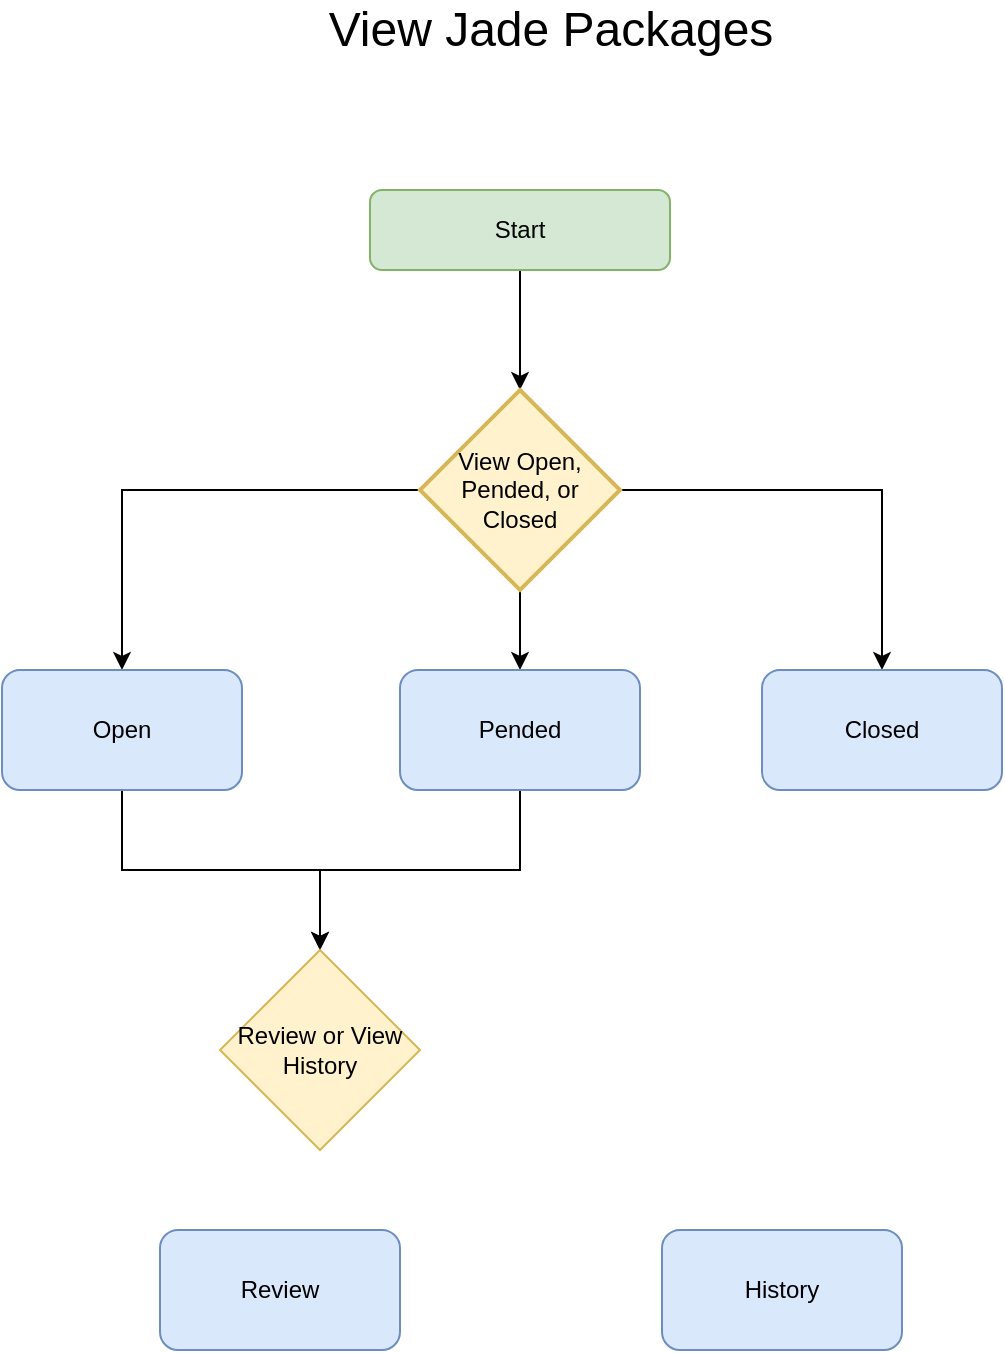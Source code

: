 <mxfile version="14.4.3" type="github">
  <diagram id="C5RBs43oDa-KdzZeNtuy" name="Page-1">
    <mxGraphModel dx="1426" dy="737" grid="1" gridSize="10" guides="1" tooltips="1" connect="1" arrows="1" fold="1" page="1" pageScale="1" pageWidth="827" pageHeight="1169" math="0" shadow="0">
      <root>
        <mxCell id="WIyWlLk6GJQsqaUBKTNV-0" />
        <mxCell id="WIyWlLk6GJQsqaUBKTNV-1" parent="WIyWlLk6GJQsqaUBKTNV-0" />
        <mxCell id="p7kULaYef-mVd5IsEo5U-7" style="edgeStyle=orthogonalEdgeStyle;rounded=0;orthogonalLoop=1;jettySize=auto;html=1;exitX=0.5;exitY=1;exitDx=0;exitDy=0;" edge="1" parent="WIyWlLk6GJQsqaUBKTNV-1" source="WIyWlLk6GJQsqaUBKTNV-3" target="p7kULaYef-mVd5IsEo5U-0">
          <mxGeometry relative="1" as="geometry" />
        </mxCell>
        <UserObject label="Start" link="/app/packages" id="WIyWlLk6GJQsqaUBKTNV-3">
          <mxCell style="rounded=1;whiteSpace=wrap;html=1;fontSize=12;glass=0;strokeWidth=1;shadow=0;fillColor=#d5e8d4;strokeColor=#82b366;" parent="WIyWlLk6GJQsqaUBKTNV-1" vertex="1">
            <mxGeometry x="324" y="140" width="150" height="40" as="geometry" />
          </mxCell>
        </UserObject>
        <mxCell id="i8LHyfqBCvH4AaGKe-vy-9" value="&lt;font style=&quot;font-size: 24px&quot;&gt;View Jade Packages&lt;/font&gt;" style="text;html=1;align=center;verticalAlign=middle;resizable=0;points=[];autosize=1;" parent="WIyWlLk6GJQsqaUBKTNV-1" vertex="1">
          <mxGeometry x="294" y="50" width="240" height="20" as="geometry" />
        </mxCell>
        <mxCell id="p7kULaYef-mVd5IsEo5U-4" style="edgeStyle=orthogonalEdgeStyle;rounded=0;orthogonalLoop=1;jettySize=auto;html=1;exitX=0;exitY=0.5;exitDx=0;exitDy=0;exitPerimeter=0;" edge="1" parent="WIyWlLk6GJQsqaUBKTNV-1" source="p7kULaYef-mVd5IsEo5U-0" target="p7kULaYef-mVd5IsEo5U-1">
          <mxGeometry relative="1" as="geometry" />
        </mxCell>
        <mxCell id="p7kULaYef-mVd5IsEo5U-5" style="edgeStyle=orthogonalEdgeStyle;rounded=0;orthogonalLoop=1;jettySize=auto;html=1;exitX=0.5;exitY=1;exitDx=0;exitDy=0;exitPerimeter=0;entryX=0.5;entryY=0;entryDx=0;entryDy=0;" edge="1" parent="WIyWlLk6GJQsqaUBKTNV-1" source="p7kULaYef-mVd5IsEo5U-0" target="p7kULaYef-mVd5IsEo5U-2">
          <mxGeometry relative="1" as="geometry" />
        </mxCell>
        <mxCell id="p7kULaYef-mVd5IsEo5U-6" style="edgeStyle=orthogonalEdgeStyle;rounded=0;orthogonalLoop=1;jettySize=auto;html=1;exitX=1;exitY=0.5;exitDx=0;exitDy=0;exitPerimeter=0;" edge="1" parent="WIyWlLk6GJQsqaUBKTNV-1" source="p7kULaYef-mVd5IsEo5U-0" target="p7kULaYef-mVd5IsEo5U-3">
          <mxGeometry relative="1" as="geometry" />
        </mxCell>
        <mxCell id="p7kULaYef-mVd5IsEo5U-0" value="View Open, Pended, or Closed" style="strokeWidth=2;html=1;shape=mxgraph.flowchart.decision;whiteSpace=wrap;fillColor=#fff2cc;strokeColor=#d6b656;" vertex="1" parent="WIyWlLk6GJQsqaUBKTNV-1">
          <mxGeometry x="349" y="240" width="100" height="100" as="geometry" />
        </mxCell>
        <mxCell id="p7kULaYef-mVd5IsEo5U-12" style="edgeStyle=orthogonalEdgeStyle;rounded=0;orthogonalLoop=1;jettySize=auto;html=1;exitX=0.5;exitY=1;exitDx=0;exitDy=0;" edge="1" parent="WIyWlLk6GJQsqaUBKTNV-1" source="p7kULaYef-mVd5IsEo5U-1" target="p7kULaYef-mVd5IsEo5U-10">
          <mxGeometry relative="1" as="geometry" />
        </mxCell>
        <mxCell id="p7kULaYef-mVd5IsEo5U-1" value="Open" style="rounded=1;whiteSpace=wrap;html=1;fillColor=#dae8fc;strokeColor=#6c8ebf;" vertex="1" parent="WIyWlLk6GJQsqaUBKTNV-1">
          <mxGeometry x="140" y="380" width="120" height="60" as="geometry" />
        </mxCell>
        <mxCell id="p7kULaYef-mVd5IsEo5U-14" style="edgeStyle=orthogonalEdgeStyle;rounded=0;orthogonalLoop=1;jettySize=auto;html=1;exitX=0.5;exitY=1;exitDx=0;exitDy=0;entryX=0.5;entryY=0;entryDx=0;entryDy=0;" edge="1" parent="WIyWlLk6GJQsqaUBKTNV-1" source="p7kULaYef-mVd5IsEo5U-2" target="p7kULaYef-mVd5IsEo5U-10">
          <mxGeometry relative="1" as="geometry" />
        </mxCell>
        <mxCell id="p7kULaYef-mVd5IsEo5U-2" value="Pended" style="rounded=1;whiteSpace=wrap;html=1;fillColor=#dae8fc;strokeColor=#6c8ebf;" vertex="1" parent="WIyWlLk6GJQsqaUBKTNV-1">
          <mxGeometry x="339" y="380" width="120" height="60" as="geometry" />
        </mxCell>
        <mxCell id="p7kULaYef-mVd5IsEo5U-3" value="Closed" style="rounded=1;whiteSpace=wrap;html=1;fillColor=#dae8fc;strokeColor=#6c8ebf;" vertex="1" parent="WIyWlLk6GJQsqaUBKTNV-1">
          <mxGeometry x="520" y="380" width="120" height="60" as="geometry" />
        </mxCell>
        <mxCell id="p7kULaYef-mVd5IsEo5U-8" value="Review" style="rounded=1;whiteSpace=wrap;html=1;fillColor=#dae8fc;strokeColor=#6c8ebf;" vertex="1" parent="WIyWlLk6GJQsqaUBKTNV-1">
          <mxGeometry x="219" y="660" width="120" height="60" as="geometry" />
        </mxCell>
        <mxCell id="p7kULaYef-mVd5IsEo5U-9" value="History" style="rounded=1;whiteSpace=wrap;html=1;fillColor=#dae8fc;strokeColor=#6c8ebf;" vertex="1" parent="WIyWlLk6GJQsqaUBKTNV-1">
          <mxGeometry x="470" y="660" width="120" height="60" as="geometry" />
        </mxCell>
        <mxCell id="p7kULaYef-mVd5IsEo5U-10" value="Review or View History" style="rhombus;whiteSpace=wrap;html=1;fillColor=#fff2cc;strokeColor=#d6b656;" vertex="1" parent="WIyWlLk6GJQsqaUBKTNV-1">
          <mxGeometry x="249" y="520" width="100" height="100" as="geometry" />
        </mxCell>
      </root>
    </mxGraphModel>
  </diagram>
</mxfile>
